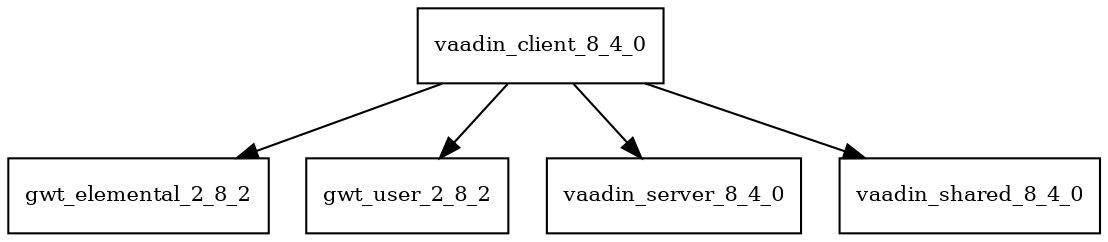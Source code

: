 digraph vaadin_client_8_4_0_dependencies {
  node [shape = box, fontsize=10.0];
  vaadin_client_8_4_0 -> gwt_elemental_2_8_2;
  vaadin_client_8_4_0 -> gwt_user_2_8_2;
  vaadin_client_8_4_0 -> vaadin_server_8_4_0;
  vaadin_client_8_4_0 -> vaadin_shared_8_4_0;
}
